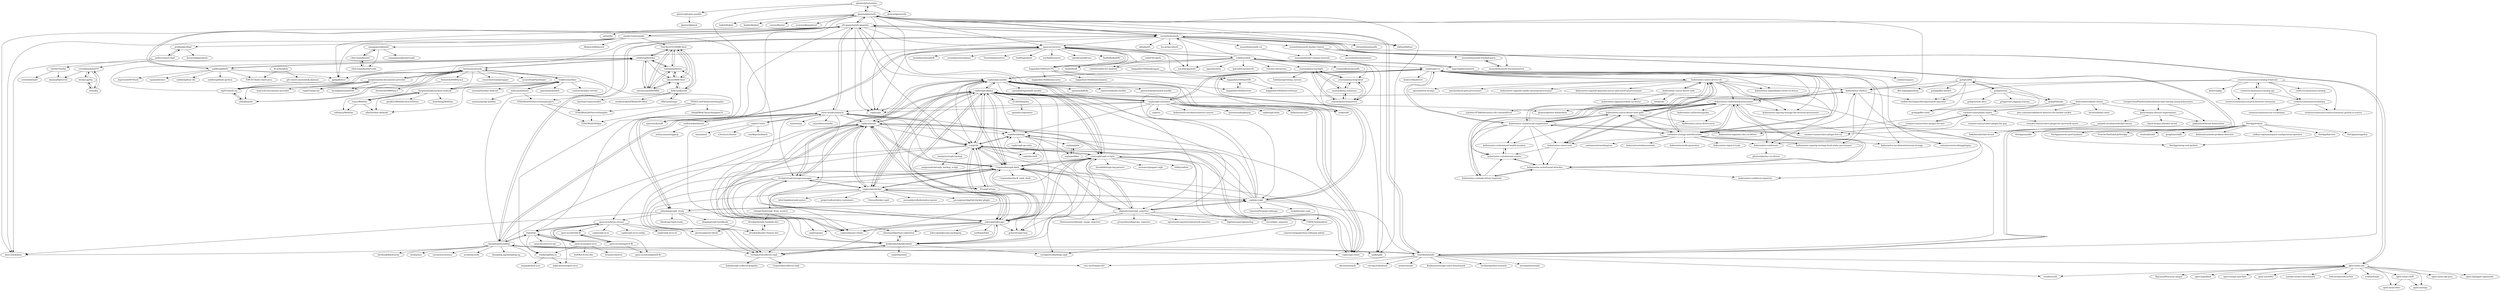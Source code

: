 digraph G {
"gluster/gluster-ansible" -> "gluster/gbench"
"gchq/Gaffer" -> "gchq/stroom"
"gchq/Gaffer" -> "gchq/gaffer-tools"
"gchq/Gaffer" -> "gchq/Palisade"
"gchq/Gaffer" -> "kubernetes-csi/docs"
"gchq/Gaffer" -> "redhat-developer/devopsconsole-operator" ["e"=1]
"gchq/Gaffer" -> "gchq/gaffer-docker"
"gchq/Gaffer" -> "dbs-leipzig/gradoop" ["e"=1]
"gluster/glusterfs" -> "ceph/ceph" ["e"=1]
"gluster/glusterfs" -> "gluster/glusterdocs"
"gluster/glusterfs" -> "heketi/heketi" ["e"=1]
"gluster/glusterfs" -> "nfs-ganesha/nfs-ganesha"
"gluster/glusterfs" -> "moosefs/moosefs"
"gluster/glusterfs" -> "rook/rook" ["e"=1]
"gluster/glusterfs" -> "gluster/gluster-kubernetes" ["e"=1]
"gluster/glusterfs" -> "kadalu/kadalu" ["e"=1]
"gluster/glusterfs" -> "chrislusf/seaweedfs" ["e"=1]
"gluster/glusterfs" -> "libfuse/libfuse" ["e"=1]
"gluster/glusterfs" -> "spdk/spdk" ["e"=1]
"gluster/glusterfs" -> "opencurve/curve"
"gluster/glusterfs" -> "coreos/flannel" ["e"=1]
"gluster/glusterfs" -> "openstack/swift" ["e"=1]
"gluster/glusterfs" -> "acassen/keepalived" ["e"=1]
"gchq/stroom" -> "gchq/Gaffer"
"gchq/stroom" -> "gchq/Palisade"
"gchq/stroom" -> "gchq/gaffer-tools"
"gchq/stroom" -> "gchq/stroom-docs"
"gchq/stroom" -> "gchq/event-logging-schema"
"beckysag/ftp" -> "Siim/ftp"
"beckysag/ftp" -> "rovinbhandari/FTP"
"ceph/ceph-ansible" -> "ceph/ceph-deploy"
"ceph/ceph-ansible" -> "openstack/openstack-ansible" ["e"=1]
"ceph/ceph-ansible" -> "ceph/ceph-container"
"ceph/ceph-ansible" -> "ceph/ceph-docker"
"ceph/ceph-ansible" -> "cernceph/ceph-scripts"
"ceph/ceph-ansible" -> "ceph/calamari"
"ceph/ceph-ansible" -> "ceph/ceph" ["e"=1]
"ceph/ceph-ansible" -> "Crapworks/ceph-dash"
"ceph/ceph-ansible" -> "openshift/openshift-ansible" ["e"=1]
"ceph/ceph-ansible" -> "ceph/cbt"
"ceph/ceph-ansible" -> "ceph/ceph-csi"
"ceph/ceph-ansible" -> "openstack/kolla" ["e"=1]
"ceph/ceph-ansible" -> "openstack/kolla-ansible" ["e"=1]
"ceph/ceph-ansible" -> "rook/rook" ["e"=1]
"ceph/ceph-ansible" -> "digitalocean/ceph_exporter"
"cubefs/cubefs" -> "oppo-bigdata/shuttle"
"cubefs/cubefs" -> "opencurve/curve"
"cubefs/cubefs" -> "juicedata/juicefs" ["e"=1]
"cubefs/cubefs" -> "cubefs/cubefs-for-android"
"cubefs/cubefs" -> "seaweedfs/seaweedfs" ["e"=1]
"cubefs/cubefs" -> "esastack/esa-restlight"
"cubefs/cubefs" -> "apache/ozone" ["e"=1]
"cubefs/cubefs" -> "esastack/esa-httpclient"
"cubefs/cubefs" -> "esastack/esa-httpserver"
"cubefs/cubefs" -> "ipdcode/containerfs" ["e"=1]
"cubefs/cubefs" -> "happyfish100/FastCFS"
"cubefs/cubefs" -> "baidu/braft" ["e"=1]
"cubefs/cubefs" -> "volcano-sh/volcano" ["e"=1]
"cubefs/cubefs" -> "ceph/ceph-csi"
"cubefs/cubefs" -> "moosefs/moosefs"
"nfs-ganesha/nfs-ganesha" -> "samba-team/samba"
"nfs-ganesha/nfs-ganesha" -> "gluster/glusterfs"
"nfs-ganesha/nfs-ganesha" -> "sahlberg/libnfs"
"nfs-ganesha/nfs-ganesha" -> "pjd/pjdfstest" ["e"=1]
"nfs-ganesha/nfs-ganesha" -> "daos-stack/daos" ["e"=1]
"nfs-ganesha/nfs-ganesha" -> "spdk/spdk" ["e"=1]
"nfs-ganesha/nfs-ganesha" -> "intel-cloud/cosbench"
"nfs-ganesha/nfs-ganesha" -> "ceph/cbt"
"nfs-ganesha/nfs-ganesha" -> "moosefs/moosefs"
"nfs-ganesha/nfs-ganesha" -> "ceph/ceph" ["e"=1]
"nfs-ganesha/nfs-ganesha" -> "lidaohang/ceph_study"
"nfs-ganesha/nfs-ganesha" -> "ceph/ceph-ansible"
"nfs-ganesha/nfs-ganesha" -> "opencurve/curve"
"nfs-ganesha/nfs-ganesha" -> "lizardfs/lizardfs"
"nfs-ganesha/nfs-ganesha" -> "axboe/fio" ["e"=1]
"samba-team/samba" -> "nfs-ganesha/nfs-ganesha"
"samba-team/samba" -> "pjd/pjdfstest" ["e"=1]
"samba-team/samba" -> "namjaejeon/ksmbd"
"samba-team/samba" -> "daos-stack/daos" ["e"=1]
"samba-team/samba" -> "filebench/filebench" ["e"=1]
"samba-team/samba" -> "proftpd/proftpd"
"samba-team/samba" -> "fujita/tgt"
"samba-team/samba" -> "TimOliver/TOSMBClient"
"google/samba-documents-provider" -> "hierynomus/smbj"
"google/samba-documents-provider" -> "hyongbai/sambaNAS"
"google/samba-documents-provider" -> "AgNO3/jcifs-ng"
"google/samba-documents-provider" -> "codelibs/jcifs"
"google/samba-documents-provider" -> "sahlberg/libsmb2"
"google/samba-documents-provider" -> "rapid7/smbj-rpc"
"google/samba-documents-provider" -> "wa2c/cifs-documents-provider"
"sheepdog/sheepdog" -> "fujita/tgt"
"sheepdog/sheepdog" -> "corosync/corosync" ["e"=1]
"sheepdog/sheepdog" -> "accelio/accelio" ["e"=1]
"sheepdog/sheepdog" -> "sheepdog-ng/sheepdog-ng"
"sheepdog/sheepdog" -> "daos-stack/daos" ["e"=1]
"sheepdog/sheepdog" -> "spdk/spdk" ["e"=1]
"sheepdog/sheepdog" -> "lizardfs/lizardfs"
"sheepdog/sheepdog" -> "facebook/flashcache" ["e"=1]
"sheepdog/sheepdog" -> "stec-inc/EnhanceIO" ["e"=1]
"sheepdog/sheepdog" -> "moosefs/moosefs"
"sheepdog/sheepdog" -> "intel/nemu" ["e"=1]
"sheepdog/sheepdog" -> "intel-cloud/cosbench"
"sheepdog/sheepdog" -> "ceph/ceph-client"
"sheepdog/sheepdog" -> "ceph/calamari"
"sheepdog/sheepdog" -> "gluster/glusterfs"
"lookfirst/sardine" -> "thegrizzlylabs/sardine-android"
"lookfirst/sardine" -> "miltonio/milton2"
"lookfirst/sardine" -> "aflx/Sardine-Android"
"lookfirst/sardine" -> "tuacy/WebDav"
"lookfirst/sardine" -> "apache/jackrabbit" ["e"=1]
"lookfirst/sardine" -> "ceefour/webdav-servlet"
"lookfirst/sardine" -> "ITHit/WebDAVServerSamplesJava"
"lookfirst/sardine" -> "hierynomus/smbj"
"lookfirst/sardine" -> "yeonsh/Sardine-Android"
"thegrizzlylabs/sardine-android" -> "tuacy/WebDav"
"thegrizzlylabs/sardine-android" -> "lookfirst/sardine"
"thegrizzlylabs/sardine-android" -> "paul623/WebDavSyncerDemo"
"thegrizzlylabs/sardine-android" -> "aflx/Sardine-Android"
"thegrizzlylabs/sardine-android" -> "donething/WebDav"
"thegrizzlylabs/sardine-android" -> "xdtianyu/WebDav"
"tuacy/WebDav" -> "thegrizzlylabs/sardine-android"
"tuacy/WebDav" -> "aflx/Sardine-Android"
"tuacy/WebDav" -> "xdtianyu/WebDav"
"open-iscsi/open-iscsi" -> "open-iscsi/tcmu-runner"
"open-iscsi/open-iscsi" -> "fujita/tgt"
"open-iscsi/open-iscsi" -> "sahlberg/libiscsi"
"open-iscsi/open-iscsi" -> "bvanassche/scst"
"open-iscsi/open-iscsi" -> "SoftRoCE/rxe-dev" ["e"=1]
"amosavian/AMSMB2" -> "naxos/SMBClient"
"amosavian/AMSMB2" -> "sahlberg/libsmb2"
"amosavian/AMSMB2" -> "TimOliver/TOSMBClient"
"amosavian/AMSMB2" -> "videolabs/libdsm"
"lizardfs/lizardfs" -> "moosefs/moosefs"
"lizardfs/lizardfs" -> "sheepdog/sheepdog"
"lizardfs/lizardfs" -> "xtreemfs/xtreemfs"
"lizardfs/lizardfs" -> "nfs-ganesha/nfs-ganesha"
"lizardfs/lizardfs" -> "rozofs/rozofs"
"lizardfs/lizardfs" -> "stec-inc/EnhanceIO" ["e"=1]
"lizardfs/lizardfs" -> "gluster/glusterfs"
"lizardfs/lizardfs" -> "davies/moosefs"
"lizardfs/lizardfs" -> "open-io/oio-sds"
"lizardfs/lizardfs" -> "cea-hpc/robinhood" ["e"=1]
"lizardfs/lizardfs" -> "quantcast/qfs" ["e"=1]
"lizardfs/lizardfs" -> "Crapworks/ceph-dash"
"lizardfs/lizardfs" -> "Korkman/storage-tuner-benchmark"
"lizardfs/lizardfs" -> "ceph/ceph-deploy"
"lizardfs/lizardfs" -> "techhat/python-moosefs"
"sahlberg/libnfs" -> "sahlberg/libsmb2"
"sahlberg/libnfs" -> "sahlberg/fuse-nfs"
"sahlberg/libnfs" -> "sahlberg/libnfs-python"
"sahlberg/libnfs" -> "nfs-ganesha/nfs-ganesha"
"sahlberg/libnfs" -> "sahlberg/libiscsi"
"sahlberg/libnfs" -> "pjd/pjdfstest" ["e"=1]
"sahlberg/libnfs" -> "EMCECS/nfs-client-java"
"sahlberg/libnfs" -> "mprovost/NFStash"
"sahlberg/libnfs" -> "epam/nfstrace"
"jedisct1/pure-ftpd" -> "proftpd/proftpd"
"jedisct1/pure-ftpd" -> "rovinbhandari/FTP"
"jedisct1/pure-ftpd" -> "vbirds/Tinyftp"
"moosefs/moosefs" -> "lizardfs/lizardfs"
"moosefs/moosefs" -> "moosefs/moosefs-docker-cluster"
"moosefs/moosefs" -> "gluster/glusterfs"
"moosefs/moosefs" -> "libfuse/libfuse" ["e"=1]
"moosefs/moosefs" -> "open-io/oio-sds"
"moosefs/moosefs" -> "alibaba/tfs" ["e"=1]
"moosefs/moosefs" -> "nfs-ganesha/nfs-ganesha"
"moosefs/moosefs" -> "opencurve/curve"
"moosefs/moosefs" -> "sheepdog/sheepdog"
"moosefs/moosefs" -> "moosefs/moosefs-csi"
"moosefs/moosefs" -> "ceph/ceph" ["e"=1]
"moosefs/moosefs" -> "leo-project/leofs" ["e"=1]
"moosefs/moosefs" -> "chrislusf/seaweedfs" ["e"=1]
"moosefs/moosefs" -> "juicedata/juicefs" ["e"=1]
"moosefs/moosefs" -> "pjd/pjdfstest" ["e"=1]
"kubernetes-csi/csi-driver-nfs" -> "kubernetes-csi/csi-driver-host-path"
"kubernetes-csi/csi-driver-nfs" -> "kubernetes-csi/csi-driver-smb"
"kubernetes-csi/csi-driver-nfs" -> "kubernetes-sigs/nfs-subdir-external-provisioner" ["e"=1]
"kubernetes-csi/csi-driver-nfs" -> "kubernetes-csi/external-provisioner"
"kubernetes-csi/csi-driver-nfs" -> "kubernetes-csi/external-snapshotter"
"kubernetes-csi/csi-driver-nfs" -> "container-storage-interface/spec"
"kubernetes-csi/csi-driver-nfs" -> "ceph/ceph-csi"
"kubernetes-csi/csi-driver-nfs" -> "kubernetes-sigs/sig-storage-lib-external-provisioner" ["e"=1]
"kubernetes-csi/csi-driver-nfs" -> "kubernetes-sigs/nfs-ganesha-server-and-external-provisioner" ["e"=1]
"kubernetes-csi/csi-driver-nfs" -> "kubernetes-sigs/alibaba-cloud-csi-driver" ["e"=1]
"kubernetes-csi/csi-driver-nfs" -> "kubernetes-csi/docs"
"kubernetes-csi/csi-driver-nfs" -> "openebs/lvm-localpv" ["e"=1]
"kubernetes-csi/csi-driver-nfs" -> "rancher/local-path-provisioner" ["e"=1]
"kubernetes-csi/csi-driver-nfs" -> "kubernetes-csi/drivers"
"proftpd/proftpd" -> "jedisct1/pure-ftpd"
"proftpd/proftpd" -> "dovecot/pigeonhole" ["e"=1]
"rovinbhandari/FTP" -> "beckysag/ftp"
"rovinbhandari/FTP" -> "Siim/ftp"
"rovinbhandari/FTP" -> "dasima/ftpServer"
"GoogleCloudPlatform/distributed-load-testing-using-kubernetes" -> "karol-brejna-i/locust-experiments"
"GoogleCloudPlatform/distributed-load-testing-using-kubernetes" -> "joakimhew/locust-kubernetes"
"kubernetes-csi/csi-driver-host-path" -> "kubernetes-csi/external-snapshotter"
"kubernetes-csi/csi-driver-host-path" -> "kubernetes-csi/csi-test"
"kubernetes-csi/csi-driver-host-path" -> "kubernetes-csi/external-provisioner"
"kubernetes-csi/csi-driver-host-path" -> "vmware-tanzu/velero-plugin-for-csi"
"kubernetes-csi/csi-driver-host-path" -> "kubernetes-csi/csi-driver-nfs"
"kubernetes-csi/csi-driver-host-path" -> "container-storage-interface/spec"
"kubernetes-csi/csi-driver-host-path" -> "kubernetes-csi/external-health-monitor"
"kubernetes-csi/csi-driver-host-path" -> "kubernetes-csi/csi-driver-iscsi"
"deliveryhero/helm-charts" -> "karol-brejna-i/locust-experiments"
"deliveryhero/helm-charts" -> "aws-containers/kubectl-detector-for-docker-socket"
"deliveryhero/helm-charts" -> "vmware-tanzu/helm-charts"
"deliveryhero/helm-charts" -> "locustio/helm-chart"
"deliveryhero/helm-charts" -> "kubernetes-sigs/aws-ebs-csi-driver" ["e"=1]
"kubernetes-csi/csi-driver-smb" -> "kubernetes-csi/csi-driver-nfs"
"kubernetes-csi/csi-driver-smb" -> "fstab/cifs"
"kubernetes-csi/csi-driver-smb" -> "kubernetes-sigs/azuredisk-csi-driver" ["e"=1]
"Crapworks/ceph-dash" -> "inkscope/inkscope"
"Crapworks/ceph-dash" -> "ceph/calamari"
"Crapworks/ceph-dash" -> "krakendash/krakendash"
"Crapworks/ceph-dash" -> "Crapworks/check_ceph_dash"
"Crapworks/ceph-dash" -> "cernceph/ceph-scripts"
"Crapworks/ceph-dash" -> "ceph/ceph-deploy"
"Crapworks/ceph-dash" -> "ceph/ceph-docker"
"Crapworks/ceph-dash" -> "rochaporto/collectd-ceph"
"Crapworks/ceph-dash" -> "digitalocean/ceph_exporter"
"Crapworks/ceph-dash" -> "rochaporto/dashing-ceph"
"Crapworks/ceph-dash" -> "01org/virtual-storage-manager"
"Crapworks/ceph-dash" -> "ceph/cbt"
"Crapworks/ceph-dash" -> "ceph/ceph-ansible"
"Crapworks/ceph-dash" -> "ceph/calamari-clients"
"Crapworks/ceph-dash" -> "ceph/teuthology"
"ceph/go-ceph" -> "QuentinPerez/go-radosgw"
"ceph/go-ceph" -> "noahdesu/go-ceph"
"ceph/go-ceph" -> "ceph/ceph-csi"
"ceph/go-ceph" -> "digitalocean/ceph_exporter"
"ceph/go-ceph" -> "ceph/ceph-client"
"ceph/go-ceph" -> "ceph/cbt"
"ceph/go-ceph" -> "ceph/ceph-docker"
"ceph/go-ceph" -> "ceph/ceph-deploy"
"ceph/go-ceph" -> "lidaohang/ceph_study"
"ceph/go-ceph" -> "cernceph/ceph-scripts"
"ceph/go-ceph" -> "ceph/teuthology"
"ceph/go-ceph" -> "Crapworks/ceph-dash"
"ceph/go-ceph" -> "ceph/ceph-ansible"
"ceph/go-ceph" -> "UMIACS/rgwadmin"
"ceph/go-ceph" -> "nfs-ganesha/nfs-ganesha"
"dmsimard/python-cephclient" -> "krakendash/krakendash"
"teralytics/ceph-backup" -> "magusnebula/ceph_backup_script"
"cubeFS/cubefs" -> "cubefs/cubefs-for-android"
"cifsd-team/ksmbd" -> "cifsd-team/ksmbd-tools"
"cifsd-team/ksmbd" -> "namjaejeon/ksmbd"
"hierynomus/smbj" -> "AgNO3/jcifs-ng"
"hierynomus/smbj" -> "codelibs/jcifs"
"hierynomus/smbj" -> "google/samba-documents-provider"
"hierynomus/smbj" -> "rapid7/smbj-rpc"
"hierynomus/smbj" -> "sahlberg/libsmb2"
"hierynomus/smbj" -> "swaechter/smbjwrapper"
"hierynomus/smbj" -> "xyoye/SmbPlayHelper"
"hierynomus/smbj" -> "thegrizzlylabs/sardine-android"
"hierynomus/smbj" -> "hyongbai/sambaNAS"
"hierynomus/smbj" -> "Sentaroh/SMBSync2"
"hierynomus/smbj" -> "lookfirst/sardine"
"01org/CeTune" -> "ceph/cbt"
"01org/CeTune" -> "gcharot/ceph-lazy"
"drunkard/ceph-Chinese-doc" -> "drunkard/ceph-readable-doc"
"vmware-tanzu/velero-plugin-for-aws" -> "vmware-tanzu/helm-charts"
"vmware-tanzu/velero-plugin-for-aws" -> "vmware-tanzu/velero-plugin-for-csi"
"Siim/ftp" -> "beckysag/ftp"
"Siim/ftp" -> "rovinbhandari/FTP"
"ceph/ceph-deploy" -> "ceph/calamari"
"ceph/ceph-deploy" -> "ceph/ceph-client"
"ceph/ceph-deploy" -> "ceph/ceph-ansible"
"ceph/ceph-deploy" -> "ceph/calamari-clients"
"ceph/ceph-deploy" -> "Crapworks/ceph-dash"
"ceph/ceph-deploy" -> "ceph/teuthology"
"ceph/ceph-deploy" -> "ceph/cbt"
"ceph/ceph-deploy" -> "ceph/ceph-docker"
"ceph/ceph-deploy" -> "inkscope/inkscope"
"ceph/ceph-deploy" -> "ceph/ceph-container"
"ceph/ceph-deploy" -> "krakendash/krakendash"
"ceph/ceph-deploy" -> "cernceph/ceph-scripts"
"ceph/ceph-deploy" -> "01org/virtual-storage-manager"
"ceph/ceph-deploy" -> "ceph/dmclock"
"ceph/ceph-deploy" -> "SUSE/DeepSea"
"vbirds/Tinyftp" -> "dasima/ftpServer"
"vbirds/Tinyftp" -> "wrestle/httpd3"
"opencurve/curve" -> "baidu/braft" ["e"=1]
"opencurve/curve" -> "juicedata/juicefs" ["e"=1]
"opencurve/curve" -> "cubefs/cubefs"
"opencurve/curve" -> "baidu/BaikalDB" ["e"=1]
"opencurve/curve" -> "bytedance/terarkdb" ["e"=1]
"opencurve/curve" -> "oceanbase/oceanbase" ["e"=1]
"opencurve/curve" -> "spdk/spdk" ["e"=1]
"opencurve/curve" -> "daos-stack/daos" ["e"=1]
"opencurve/curve" -> "happyfish100/FastCFS"
"opencurve/curve" -> "ceph/ceph" ["e"=1]
"opencurve/curve" -> "Tencent/paxosstore" ["e"=1]
"opencurve/curve" -> "lni/dragonboat" ["e"=1]
"opencurve/curve" -> "lidaohang/ceph_study"
"opencurve/curve" -> "scylladb/seastar" ["e"=1]
"opencurve/curve" -> "openkruise/kruise" ["e"=1]
"open-io/oio-sds" -> "open-io/oio-swift"
"open-io/oio-sds" -> "open-io/oiopy"
"open-io/oio-sds" -> "open-io/oio-docs"
"open-io/oio-sds" -> "moosefs/moosefs"
"open-io/oio-sds" -> "open-io/oio-api-java"
"open-io/oio-sds" -> "open-io/puppet-openiosds"
"open-io/oio-sds" -> "rozofs/rozofs"
"open-io/oio-sds" -> "RaymondPo/cyrus-imapd"
"open-io/oio-sds" -> "open-io/gridinit"
"open-io/oio-sds" -> "open-io/rpm-specfiles"
"open-io/oio-sds" -> "open-io/swift3"
"open-io/oio-sds" -> "wasabi-tech/s3-benchmark" ["e"=1]
"open-io/oio-sds" -> "redcurrant/redcurrant"
"open-io/oio-sds" -> "scality/Zenko" ["e"=1]
"esastack/esa-restlight" -> "esastack/esa-httpserver"
"esastack/esa-restlight" -> "esastack/esa-httpclient"
"esastack/esa-restlight" -> "esastack/esa-commons"
"esastack/esa-restlight" -> "lcdzhao/operating_system"
"happyfish100/FastCFS" -> "happyfish100/fastDIR"
"happyfish100/FastCFS" -> "happyfish100/faststore"
"happyfish100/FastCFS" -> "opencurve/curve"
"happyfish100/FastCFS" -> "happyfish100/libfastcommon" ["e"=1]
"happyfish100/FastCFS" -> "happyfish100/libshmcache" ["e"=1]
"lidaohang/ceph_study" -> "lihaijing/ceph-handbook"
"lidaohang/ceph_study" -> "blueboay/ceph-study"
"lidaohang/ceph_study" -> "drunkard/ceph-Chinese-doc"
"lidaohang/ceph_study" -> "ceph/go-ceph"
"lidaohang/ceph_study" -> "opencurve/curve"
"lidaohang/ceph_study" -> "daos-stack/daos" ["e"=1]
"lidaohang/ceph_study" -> "UMIACS/rgwadmin"
"lidaohang/ceph_study" -> "open-iscsi/tcmu-runner"
"ceph/ceph-csi" -> "container-storage-interface/spec"
"ceph/ceph-csi" -> "kubernetes-csi/external-snapshotter"
"ceph/ceph-csi" -> "ceph/go-ceph"
"ceph/ceph-csi" -> "kubernetes-csi/csi-driver-nfs"
"ceph/ceph-csi" -> "kubernetes-csi/external-provisioner"
"ceph/ceph-csi" -> "ceph/ceph-container"
"ceph/ceph-csi" -> "rook/rook" ["e"=1]
"ceph/ceph-csi" -> "kubernetes-csi/csi-driver-host-path"
"ceph/ceph-csi" -> "kubernetes-incubator/external-storage" ["e"=1]
"ceph/ceph-csi" -> "ceph/ceph-ansible"
"ceph/ceph-csi" -> "kubernetes-sigs/alibaba-cloud-csi-driver" ["e"=1]
"ceph/ceph-csi" -> "kubernetes-sigs/sig-storage-lib-external-provisioner" ["e"=1]
"ceph/ceph-csi" -> "containernetworking/plugins" ["e"=1]
"ceph/ceph-csi" -> "kubevirt/kubevirt" ["e"=1]
"ceph/ceph-csi" -> "kubernetes-sigs/sig-storage-local-static-provisioner" ["e"=1]
"SUSE/DeepSea" -> "openattic/openattic"
"codelibs/jcifs" -> "AgNO3/jcifs-ng"
"codelibs/jcifs" -> "hierynomus/smbj"
"lihaijing/ceph-handbook" -> "drunkard/ceph-Chinese-doc"
"ceph/ceph-docker" -> "Crapworks/ceph-dash"
"ceph/ceph-docker" -> "ceph/calamari"
"ceph/ceph-docker" -> "ceph/ceph-deploy"
"ceph/ceph-docker" -> "ceph/ceph-ansible"
"ceph/ceph-docker" -> "Ulexus/docker-ceph"
"ceph/ceph-docker" -> "tobegit3hub/ceph_from_scratch"
"ceph/ceph-docker" -> "inkscope/inkscope"
"ceph/ceph-docker" -> "mesosphere/kubernetes-mesos" ["e"=1]
"ceph/ceph-docker" -> "yp-engineering/rbd-docker-plugin" ["e"=1]
"ceph/ceph-docker" -> "Intel-bigdata/ceph-mesos" ["e"=1]
"ceph/ceph-docker" -> "cernceph/ceph-scripts"
"ceph/ceph-docker" -> "rochaporto/collectd-ceph"
"ceph/ceph-docker" -> "01org/virtual-storage-manager"
"ceph/ceph-docker" -> "projectcalico/calico-containers" ["e"=1]
"ceph/ceph-docker" -> "ceph/go-ceph"
"ceph/ceph-container" -> "ceph/ceph-ansible"
"ceph/ceph-container" -> "ceph/ceph-deploy"
"ceph/ceph-container" -> "ceph/ceph-csi"
"ceph/ceph-container" -> "ceph/ceph-client"
"ceph/ceph-container" -> "kubernetes-incubator/metrics-server" ["e"=1]
"ceph/ceph-container" -> "journeymidnight/yig" ["e"=1]
"ceph/ceph-container" -> "ceph/ceph-helm"
"ceph/ceph-container" -> "ceph/teuthology"
"ceph/ceph-container" -> "ceph/go-ceph"
"ceph/ceph-container" -> "ceph/ceph" ["e"=1]
"ceph/ceph-container" -> "helm/monocular" ["e"=1]
"ceph/ceph-container" -> "gluster/gluster-kubernetes" ["e"=1]
"ceph/ceph-container" -> "ceph/cn"
"ceph/ceph-container" -> "rook/rook" ["e"=1]
"ceph/ceph-container" -> "intel-cloud/cosbench"
"NetApp/trident" -> "NetApp/netappdvp"
"NetApp/trident" -> "NetApp/ansible"
"NetApp/trident" -> "NetApp/harvest"
"NetApp/trident" -> "NetApp/ontap-rest-python"
"NetApp/trident" -> "NetApp/eseries-perf-analyzer"
"NetApp/trident" -> "YvosOnTheHub/LabNetApp"
"NetApp/trident" -> "container-storage-interface/spec"
"NetApp/trident" -> "stashed/stash" ["e"=1]
"NetApp/trident" -> "google/metallb" ["e"=1]
"NetApp/trident" -> "kubernetes/node-problem-detector" ["e"=1]
"NetApp/trident" -> "redhat-cop/namespace-configuration-operator" ["e"=1]
"fstab/cifs" -> "juliohm1978/kubernetes-cifs-volumedriver"
"ceph/s3-tests" -> "minio/mint"
"ceph/s3-tests" -> "s3tester/s3tester"
"ceph/s3-tests" -> "intel-cloud/cosbench"
"ceph/s3-tests" -> "markhpc/hsbench"
"38leinaD/tango" -> "kolyvan/kxsmb"
"AgNO3/jcifs-ng" -> "hierynomus/smbj"
"AgNO3/jcifs-ng" -> "codelibs/jcifs"
"AgNO3/jcifs-ng" -> "sahlberg/libsmb2"
"AgNO3/jcifs-ng" -> "google/samba-documents-provider"
"container-storage-interface/spec" -> "kubernetes-csi/external-provisioner"
"container-storage-interface/spec" -> "containernetworking/cni" ["e"=1]
"container-storage-interface/spec" -> "ceph/ceph-csi"
"container-storage-interface/spec" -> "kubernetes/enhancements" ["e"=1]
"container-storage-interface/spec" -> "kubernetes-csi/csi-driver-host-path"
"container-storage-interface/spec" -> "containernetworking/plugins" ["e"=1]
"container-storage-interface/spec" -> "kubernetes-csi/csi-driver-nfs"
"container-storage-interface/spec" -> "kubernetes-csi/csi-test"
"container-storage-interface/spec" -> "kubernetes-sigs/sig-storage-local-static-provisioner" ["e"=1]
"container-storage-interface/spec" -> "kubernetes-csi/drivers"
"container-storage-interface/spec" -> "kubernetes-csi/docs"
"container-storage-interface/spec" -> "kubernetes/code-generator" ["e"=1]
"container-storage-interface/spec" -> "kubernetes-incubator/external-storage" ["e"=1]
"container-storage-interface/spec" -> "kubernetes-csi/external-snapshotter"
"container-storage-interface/spec" -> "kubernetes-sigs/cri-tools" ["e"=1]
"kubernetes-csi/external-provisioner" -> "kubernetes-csi/external-attacher"
"kubernetes-csi/external-provisioner" -> "kubernetes-csi/node-driver-registrar"
"kubernetes-csi/external-provisioner" -> "kubernetes-csi/external-snapshotter"
"kubernetes-csi/external-provisioner" -> "kubernetes-csi/csi-test"
"kubernetes-csi/external-provisioner" -> "kubernetes-csi/external-resizer"
"kubernetes-csi/external-provisioner" -> "container-storage-interface/spec"
"kubernetes-csi/external-provisioner" -> "kubernetes-csi/docs"
"kubernetes-csi/external-provisioner" -> "kubernetes-csi/csi-driver-host-path"
"kubernetes-csi/external-provisioner" -> "kubernetes-csi/driver-registrar"
"kubernetes-csi/external-provisioner" -> "kubernetes-csi/drivers"
"kubernetes-csi/external-provisioner" -> "kubernetes-sigs/sig-storage-lib-external-provisioner" ["e"=1]
"kubernetes-csi/external-provisioner" -> "kubernetes-csi/livenessprobe"
"kubernetes-csi/external-provisioner" -> "kubernetes-csi/csi-driver-iscsi"
"intel-cloud/cosbench" -> "ceph/cbt"
"intel-cloud/cosbench" -> "minio/warp" ["e"=1]
"intel-cloud/cosbench" -> "ceph/s3-tests"
"intel-cloud/cosbench" -> "01org/CeTune"
"intel-cloud/cosbench" -> "swiftstack/ssbench"
"intel-cloud/cosbench" -> "Crapworks/ceph-dash"
"intel-cloud/cosbench" -> "inkscope/inkscope"
"intel-cloud/cosbench" -> "ceph/calamari"
"intel-cloud/cosbench" -> "nfs-ganesha/nfs-ganesha"
"intel-cloud/cosbench" -> "ceph/teuthology"
"intel-cloud/cosbench" -> "krakendash/krakendash"
"intel-cloud/cosbench" -> "minio/benchmarks"
"intel-cloud/cosbench" -> "openstack/swift" ["e"=1]
"intel-cloud/cosbench" -> "01org/virtual-storage-manager"
"intel-cloud/cosbench" -> "sheepdog/sheepdog"
"Sentaroh/SMBSync2" -> "Sentaroh/SMBSync3"
"digitalocean/ceph_exporter" -> "Crapworks/ceph-dash"
"digitalocean/ceph_exporter" -> "cernceph/ceph-scripts"
"digitalocean/ceph_exporter" -> "ceph/go-ceph"
"digitalocean/ceph_exporter" -> "ceph/cbt"
"digitalocean/ceph_exporter" -> "blemmenes/radosgw_usage_exporter"
"digitalocean/ceph_exporter" -> "prometheus/haproxy_exporter" ["e"=1]
"digitalocean/ceph_exporter" -> "ceph/ceph-deploy"
"digitalocean/ceph_exporter" -> "inkscope/inkscope"
"digitalocean/ceph_exporter" -> "openstack-exporter/openstack-exporter" ["e"=1]
"digitalocean/ceph_exporter" -> "digitalocean/captainslog" ["e"=1]
"digitalocean/ceph_exporter" -> "lovoo/ipmi_exporter"
"inkscope/inkscope" -> "krakendash/krakendash"
"inkscope/inkscope" -> "ceph/calamari"
"inkscope/inkscope" -> "Crapworks/ceph-dash"
"inkscope/inkscope" -> "rochaporto/collectd-ceph"
"inkscope/inkscope" -> "dmsimard/python-cephclient"
"inkscope/inkscope" -> "01org/virtual-storage-manager"
"inkscope/inkscope" -> "ceph/romana"
"inkscope/inkscope" -> "inkscope/inkscope-packaging"
"inkscope/inkscope" -> "cernceph/ceph-scripts"
"inkscope/inkscope" -> "ceph/calamari-clients"
"inkscope/inkscope" -> "ceph/cbt"
"inkscope/inkscope" -> "gcharot/ceph-lazy"
"inkscope/inkscope" -> "ceph/ceph-deploy"
"inkscope/inkscope" -> "swiftgist/lrbd"
"open-iscsi/rtslib-fb" -> "open-iscsi/targetcli-fb"
"open-iscsi/rtslib-fb" -> "open-iscsi/configshell-fb"
"open-iscsi/targetcli-fb" -> "open-iscsi/rtslib-fb"
"open-iscsi/targetcli-fb" -> "open-iscsi/configshell-fb"
"moosefs/moosefs-docker-cluster" -> "moosefs/moosefs-freebsd-ports"
"moosefs/moosefs-docker-cluster" -> "moosefs/moosefs-documentation"
"moosefs/moosefs-docker-cluster" -> "moosefs/docker-volume-moosefs"
"moosefs/moosefs-docker-cluster" -> "moosefs/Documentation"
"videolabs/libdsm" -> "TimOliver/TOSMBClient"
"videolabs/libdsm" -> "sahlberg/libsmb2"
"videolabs/libdsm" -> "naxos/SMBClient"
"videolabs/libdsm" -> "amosavian/AMSMB2"
"ceph/calamari" -> "ceph/calamari-clients"
"ceph/calamari" -> "inkscope/inkscope"
"ceph/calamari" -> "ceph/ceph-deploy"
"ceph/calamari" -> "Crapworks/ceph-dash"
"ceph/calamari" -> "ceph/romana"
"ceph/calamari" -> "krakendash/krakendash"
"ceph/calamari" -> "rochaporto/collectd-ceph"
"ceph/calamari" -> "ceph/ceph-docker"
"ceph/calamari" -> "cernceph/ceph-scripts"
"ceph/calamari" -> "01org/virtual-storage-manager"
"ceph/calamari" -> "ceph/ceph-ansible"
"ceph/calamari" -> "ceph/cbt"
"ceph/calamari" -> "ceph/teuthology"
"ceph/calamari" -> "ceph/ceph-client"
"gluster/glusterdocs" -> "gluster/glusterfs"
"gluster/glusterdocs" -> "gluster/gluster-ansible"
"gluster/glusterdocs" -> "gluster/glusterd2" ["e"=1]
"gluster/glusterdocs" -> "gluster/gluster-block"
"miltonio/milton2" -> "seanox/spring-webdav"
"miltonio/milton2" -> "ITHit/WebDAVServerSamplesJava"
"miltonio/milton2" -> "lookfirst/sardine"
"kubernetes-csi/drivers" -> "gluster/gluster-csi-driver"
"kubernetes-csi/external-snapshotter" -> "kubernetes-csi/external-provisioner"
"kubernetes-csi/external-snapshotter" -> "kubernetes-csi/csi-driver-host-path"
"kubernetes-csi/external-snapshotter" -> "kubernetes-csi/external-attacher"
"kubernetes-csi/external-snapshotter" -> "kubernetes-csi/node-driver-registrar"
"kubernetes-csi/external-snapshotter" -> "kubernetes-csi/external-resizer"
"kubernetes-csi/external-snapshotter" -> "vmware-tanzu/velero-plugin-for-csi"
"kubernetes-csi/external-snapshotter" -> "kubernetes-sigs/aws-ebs-csi-driver" ["e"=1]
"kubernetes-csi/external-snapshotter" -> "kubernetes-csi/external-health-monitor"
"kubernetes-csi/external-snapshotter" -> "kubernetes-csi/csi-driver-nfs"
"kubernetes-csi/external-snapshotter" -> "ceph/ceph-csi"
"kubernetes-csi/external-snapshotter" -> "kubernetes-csi/csi-test"
"kubernetes-csi/external-snapshotter" -> "container-storage-interface/spec"
"kolyvan/kxsmb" -> "TimOliver/TOSMBClient"
"kolyvan/kxsmb" -> "naxos/SMBClient"
"kolyvan/kxsmb" -> "38leinaD/tango"
"kolyvan/kxsmb" -> "videolabs/libdsm"
"kolyvan/kxsmb" -> "karelia/ConnectionKit" ["e"=1]
"kolyvan/kxsmb" -> "zwaldowski/DZWebDAVClient" ["e"=1]
"sahlberg/libsmb2" -> "videolabs/libdsm"
"sahlberg/libsmb2" -> "amosavian/AMSMB2"
"sahlberg/libsmb2" -> "sahlberg/libnfs"
"sahlberg/libsmb2" -> "TimOliver/TOSMBClient"
"sahlberg/libsmb2" -> "naxos/SMBClient"
"sahlberg/libsmb2" -> "hierynomus/smbj"
"NetApp/harvest" -> "NetApp/ontap-rest-python"
"oppo-bigdata/shuttle" -> "cubefs/compass" ["e"=1]
"oppo-bigdata/shuttle" -> "cubefs/cubefs"
"namjaejeon/ksmbd" -> "cifsd-team/ksmbd"
"namjaejeon/ksmbd" -> "cifsd-team/ksmbd-tools"
"namjaejeon/ksmbd" -> "namjaejeon/ksmbd-tools"
"drunkard/ceph-readable-doc" -> "drunkard/ceph-Chinese-doc"
"gchq/Palisade" -> "gchq/gaffer-tools"
"kubernetes-csi/csi-test" -> "kubernetes-csi/external-provisioner"
"kubernetes-csi/csi-test" -> "kubernetes-csi/csi-driver-host-path"
"kubernetes-csi/csi-test" -> "kubernetes-csi/external-resizer"
"kubernetes-csi/csi-test" -> "kubernetes-csi/external-attacher"
"kubernetes-csi/external-health-monitor" -> "kubernetes-csi/external-resizer"
"ceph/ceph-client" -> "ceph/ceph-deploy"
"ceph/ceph-client" -> "ceph/cbt"
"ceph/ceph-client" -> "ceph/teuthology"
"dCache/nfs4j" -> "EMCECS/nfs-client-java"
"dCache/nfs4j" -> "gfi-centre-ouest/nfs4j-daemon"
"01org/virtual-storage-manager" -> "inkscope/inkscope"
"01org/virtual-storage-manager" -> "ceph/calamari"
"01org/virtual-storage-manager" -> "Crapworks/ceph-dash"
"01org/virtual-storage-manager" -> "krakendash/krakendash"
"01org/virtual-storage-manager" -> "ceph/ceph-deploy"
"01org/virtual-storage-manager" -> "ceph/ceph-docker"
"01org/virtual-storage-manager" -> "01org/CeTune"
"01org/virtual-storage-manager" -> "dmsimard/python-cephclient"
"01org/virtual-storage-manager" -> "ceph/calamari-clients"
"ITHit/WebDAVServerSamples" -> "ITHit/WebDAVAjax"
"ITHit/WebDAVServerSamplesJava" -> "ITHit/WebDAVAjax"
"ITHit/WebDAVServerSamplesJava" -> "ITHit/WebDAVServerSamples"
"esastack/esa-commons" -> "esastack/esa-httpclient"
"esastack/esa-commons" -> "esastack/esa-httpserver"
"esastack/esa-commons" -> "esastack/esa-restlight"
"sahlberg/libiscsi" -> "rosjat/python-scsi"
"sahlberg/libiscsi" -> "mikechristie/open-iscsi"
"kubernetes-csi/docs" -> "redhat-developer/devopsconsole-operator" ["e"=1]
"kubernetes-csi/docs" -> "kubernetes-csi/external-attacher"
"kubernetes-csi/docs" -> "kubernetes-csi/external-provisioner"
"kubernetes-csi/docs" -> "kubernetes-csi/drivers"
"tobegit3hub/ceph_from_scratch" -> "drunkard/ceph-readable-doc"
"kubernetes-csi/node-driver-registrar" -> "kubernetes-csi/external-attacher"
"kubernetes-csi/node-driver-registrar" -> "kubernetes-csi/external-provisioner"
"kubernetes-csi/node-driver-registrar" -> "kubernetes-csi/external-resizer"
"creativecommons/vocabulary" -> "creativecommons/creativecommons.github.io-source"
"creativecommons/vocabulary" -> "creativecommons/vue-vocabulary"
"ceph/teuthology" -> "ceph/ceph-qa-suite"
"ceph/teuthology" -> "ceph/pulpito"
"ceph/teuthology" -> "ceph/paddles"
"ceph/teuthology" -> "gcharot/ceph-lazy"
"ceph/teuthology" -> "ceph/cbt"
"vmware-tanzu/helm-charts" -> "vmware-tanzu/velero-plugin-for-aws"
"vmware-tanzu/helm-charts" -> "vmware-tanzu/velero-plugin-for-microsoft-azure"
"vmware-tanzu/helm-charts" -> "vmware-tanzu/velero-plugin-for-gcp"
"vmware-tanzu/helm-charts" -> "vmware-tanzu/velero-plugin-for-csi"
"creativecommons/cccatalog-api" -> "creativecommons/ccsearch-browser-extension"
"creativecommons/cccatalog-api" -> "creativecommons/cccatalog-frontend"
"creativecommons/cccatalog-api" -> "creativecommons/vocabulary"
"creativecommons/cccatalog-frontend" -> "redhat-developer/devopsconsole-operator" ["e"=1]
"creativecommons/cccatalog-frontend" -> "creativecommons/cccatalog-api"
"creativecommons/cccatalog-frontend" -> "creativecommons/vocabulary"
"creativecommons/cccatalog-frontend" -> "creativecommons/creativecommons.github.io-source"
"creativecommons/cccatalog-frontend" -> "kubernetes-csi/docs"
"creativecommons/cccatalog-frontend" -> "creativecommons/cccatalog"
"creativecommons/cccatalog-frontend" -> "knative/pkg" ["e"=1]
"creativecommons/cccatalog-frontend" -> "creativecommons/ccsearch-browser-extension"
"ceph/calamari-clients" -> "ceph/calamari"
"ceph/cbt" -> "cernceph/ceph-scripts"
"ceph/cbt" -> "ceph/teuthology"
"ceph/cbt" -> "rochaporto/collectd-ceph"
"ceph/cbt" -> "01org/CeTune"
"ceph/cbt" -> "ceph/ceph-client"
"ceph/cbt" -> "inkscope/inkscope"
"ceph/cbt" -> "ceph/dmclock"
"ceph/cbt" -> "ceph/ceph-deploy"
"ceph/cbt" -> "open-iscsi/tcmu-runner"
"ceph/cbt" -> "intel-cloud/cosbench"
"ceph/cbt" -> "Crapworks/ceph-dash"
"ceph/cbt" -> "teralytics/ceph-backup"
"UMIACS/rgwadmin" -> "valerytschopp/python-radosgw-admin"
"naxos/SMBClient" -> "TimOliver/TOSMBClient"
"naxos/SMBClient" -> "amosavian/AMSMB2"
"naxos/SMBClient" -> "videolabs/libdsm"
"naxos/SMBClient" -> "kolyvan/kxsmb"
"zalando-incubator/docker-locust" -> "hakobera/docker-locust"
"happyfish100/fastkengine" -> "happyfish100/fastDIR"
"TimOliver/TOSMBClient" -> "naxos/SMBClient"
"TimOliver/TOSMBClient" -> "videolabs/libdsm"
"TimOliver/TOSMBClient" -> "amosavian/AMSMB2"
"TimOliver/TOSMBClient" -> "kolyvan/kxsmb"
"TimOliver/TOSMBClient" -> "sahlberg/libsmb2"
"karol-brejna-i/locust-experiments" -> "joakimhew/locust-kubernetes"
"karol-brejna-i/locust-experiments" -> "karol-brejna-i/docker-locust"
"karol-brejna-i/locust-experiments" -> "zalando-incubator/docker-locust"
"krakendash/krakendash" -> "dmsimard/python-cephclient"
"krakendash/krakendash" -> "inkscope/inkscope"
"krakendash/krakendash" -> "rochaporto/collectd-ceph"
"krakendash/krakendash" -> "rochaporto/dashing-ceph"
"krakendash/krakendash" -> "ceph/Diamond"
"open-iscsi/tcmu-runner" -> "open-iscsi/rtslib-fb"
"open-iscsi/tcmu-runner" -> "ceph/ceph-iscsi-cli"
"open-iscsi/tcmu-runner" -> "ceph/ceph-iscsi"
"open-iscsi/tcmu-runner" -> "open-iscsi/targetcli-fb"
"open-iscsi/tcmu-runner" -> "ceph/ceph-iscsi-config"
"open-iscsi/tcmu-runner" -> "gluster/gluster-block"
"open-iscsi/tcmu-runner" -> "open-iscsi/open-iscsi"
"open-iscsi/tcmu-runner" -> "fujita/tgt"
"fujita/tgt" -> "open-iscsi/open-iscsi"
"fujita/tgt" -> "open-iscsi/tcmu-runner"
"fujita/tgt" -> "mikechristie/open-iscsi"
"fujita/tgt" -> "sahlberg/libiscsi"
"fujita/tgt" -> "sheepdog/sheepdog"
"fujita/tgt" -> "opencurve/curve-tgt"
"cernceph/ceph-scripts" -> "rochaporto/collectd-ceph"
"cernceph/ceph-scripts" -> "ceph/cbt"
"cernceph/ceph-scripts" -> "linuxkidd/ceph-log-parsers"
"cernceph/ceph-scripts" -> "krakendash/krakendash"
"cernceph/ceph-scripts" -> "inkscope/inkscope"
"cernceph/ceph-scripts" -> "Crapworks/ceph-dash"
"cernceph/ceph-scripts" -> "gcharot/ceph-lazy"
"cernceph/ceph-scripts" -> "ceph/calamari"
"cernceph/ceph-scripts" -> "ceph/ceph-ansible"
"cernceph/ceph-scripts" -> "rochaporto/dashing-ceph"
"cernceph/ceph-scripts" -> "digitalocean/ceph_exporter"
"cernceph/ceph-scripts" -> "ceph/ceph-deploy"
"cernceph/ceph-scripts" -> "enovance/puppet-ceph"
"cernceph/ceph-scripts" -> "bibby/radula"
"cernceph/ceph-scripts" -> "UMIACS/rgwadmin"
"kubernetes-csi/external-resizer" -> "kubernetes-csi/external-attacher"
"kubernetes-csi/external-resizer" -> "kubernetes-csi/external-health-monitor"
"ITHit/UserFileSystemSamples" -> "ITHit/WebDAVAjax"
"ITHit/UserFileSystemSamples" -> "dahall/WinClassicSamplesCS"
"ITHit/UserFileSystemSamples" -> "ITHit/WebDAVServerSamples"
"esastack/esa-httpclient" -> "esastack/esa-httpserver"
"esastack/esa-httpclient" -> "esastack/esa-restlight"
"esastack/esa-httpclient" -> "esastack/esa-commons"
"esastack/esa-httpserver" -> "esastack/esa-httpclient"
"esastack/esa-httpserver" -> "esastack/esa-restlight"
"esastack/esa-httpserver" -> "esastack/esa-commons"
"moosefs/moosefs-csi" -> "moosefs/docker-volume-moosefs"
"open-io/oio-swift" -> "open-io/oiopy"
"open-io/oio-swift" -> "open-io/oio-docs"
"cifsd-team/ksmbd-tools" -> "cifsd-team/ksmbd"
"rochaporto/collectd-ceph" -> "bobrik/ceph-collectd-graphite"
"rochaporto/collectd-ceph" -> "krakendash/krakendash"
"rochaporto/collectd-ceph" -> "Crapworks/collectd-ceph"
"happyfish100/faststore" -> "happyfish100/fastDIR"
"kubernetes-csi/external-attacher" -> "kubernetes-csi/external-provisioner"
"kubernetes-csi/external-attacher" -> "kubernetes-csi/node-driver-registrar"
"kubernetes-csi/external-attacher" -> "kubernetes-csi/external-resizer"
"kubernetes-csi/external-attacher" -> "kubernetes-csi/driver-registrar"
"swiftstack/ssbench" -> "notmyname/slogging"
"ceph/paddles" -> "ceph/pulpito"
"ceph/pulpito" -> "ceph/paddles"
"happyfish100/fastDIR" -> "happyfish100/faststore"
"happyfish100/fastDIR" -> "happyfish100/libserverframe"
"moosefs/moosefs-documentation" -> "moosefs/moosefs-freebsd-ports"
"moosefs/moosefs-freebsd-ports" -> "moosefs/moosefs-documentation"
"gluster/gluster-ansible" ["l"="-11.984,-0.892"]
"gluster/gbench" ["l"="-11.954,-0.893"]
"gchq/Gaffer" ["l"="-12.222,-0.396"]
"gchq/stroom" ["l"="-12.225,-0.347"]
"gchq/gaffer-tools" ["l"="-12.217,-0.369"]
"gchq/Palisade" ["l"="-12.239,-0.367"]
"kubernetes-csi/docs" ["l"="-12.198,-0.507"]
"redhat-developer/devopsconsole-operator" ["l"="-11.304,-0.239"]
"gchq/gaffer-docker" ["l"="-12.25,-0.393"]
"dbs-leipzig/gradoop" ["l"="-12.618,4.964"]
"gluster/glusterfs" ["l"="-12.114,-0.876"]
"ceph/ceph" ["l"="-10.488,-0.475"]
"gluster/glusterdocs" ["l"="-12.044,-0.886"]
"heketi/heketi" ["l"="-11.04,0.141"]
"nfs-ganesha/nfs-ganesha" ["l"="-12.154,-0.87"]
"moosefs/moosefs" ["l"="-12.159,-0.898"]
"rook/rook" ["l"="-10.761,-0.04"]
"gluster/gluster-kubernetes" ["l"="-10.981,0.238"]
"kadalu/kadalu" ["l"="-9.472,-18.93"]
"chrislusf/seaweedfs" ["l"="-10.383,-0.654"]
"libfuse/libfuse" ["l"="-12.518,-2.278"]
"spdk/spdk" ["l"="-17.366,-9.052"]
"opencurve/curve" ["l"="-12.099,-0.809"]
"coreos/flannel" ["l"="-10.876,-0.057"]
"openstack/swift" ["l"="-12.879,-1.471"]
"acassen/keepalived" ["l"="-10.853,-0.353"]
"gchq/stroom-docs" ["l"="-12.238,-0.321"]
"gchq/event-logging-schema" ["l"="-12.214,-0.321"]
"beckysag/ftp" ["l"="-12.278,-1.225"]
"Siim/ftp" ["l"="-12.267,-1.242"]
"rovinbhandari/FTP" ["l"="-12.253,-1.217"]
"ceph/ceph-ansible" ["l"="-12.225,-0.747"]
"ceph/ceph-deploy" ["l"="-12.238,-0.781"]
"openstack/openstack-ansible" ["l"="-13.01,-1.505"]
"ceph/ceph-container" ["l"="-12.222,-0.721"]
"ceph/ceph-docker" ["l"="-12.245,-0.759"]
"cernceph/ceph-scripts" ["l"="-12.261,-0.769"]
"ceph/calamari" ["l"="-12.243,-0.798"]
"Crapworks/ceph-dash" ["l"="-12.255,-0.785"]
"openshift/openshift-ansible" ["l"="-13.115,-3.633"]
"ceph/cbt" ["l"="-12.229,-0.805"]
"ceph/ceph-csi" ["l"="-12.202,-0.65"]
"openstack/kolla" ["l"="-12.994,-1.558"]
"openstack/kolla-ansible" ["l"="-12.972,-1.57"]
"digitalocean/ceph_exporter" ["l"="-12.262,-0.746"]
"cubefs/cubefs" ["l"="-12.084,-0.751"]
"oppo-bigdata/shuttle" ["l"="-12.057,-0.742"]
"juicedata/juicefs" ["l"="-10.296,-0.639"]
"cubefs/cubefs-for-android" ["l"="-12.029,-0.734"]
"seaweedfs/seaweedfs" ["l"="-10.197,-0.691"]
"esastack/esa-restlight" ["l"="-12.052,-0.697"]
"apache/ozone" ["l"="11.56,23.816"]
"esastack/esa-httpclient" ["l"="-12.06,-0.713"]
"esastack/esa-httpserver" ["l"="-12.045,-0.719"]
"ipdcode/containerfs" ["l"="-5.844,-0.55"]
"happyfish100/FastCFS" ["l"="-12.047,-0.782"]
"baidu/braft" ["l"="-11.176,5"]
"volcano-sh/volcano" ["l"="-9.433,2.686"]
"samba-team/samba" ["l"="-12.124,-0.995"]
"sahlberg/libnfs" ["l"="-12.048,-0.989"]
"pjd/pjdfstest" ["l"="-11.114,3.447"]
"daos-stack/daos" ["l"="-11.058,3.483"]
"intel-cloud/cosbench" ["l"="-12.231,-0.836"]
"lidaohang/ceph_study" ["l"="-12.139,-0.789"]
"lizardfs/lizardfs" ["l"="-12.203,-0.886"]
"axboe/fio" ["l"="-11.462,2.018"]
"namjaejeon/ksmbd" ["l"="-12.14,-1.054"]
"filebench/filebench" ["l"="-11.096,3.501"]
"proftpd/proftpd" ["l"="-12.184,-1.117"]
"fujita/tgt" ["l"="-12.106,-0.913"]
"TimOliver/TOSMBClient" ["l"="-12.02,-1.08"]
"google/samba-documents-provider" ["l"="-11.912,-1.106"]
"hierynomus/smbj" ["l"="-11.902,-1.141"]
"hyongbai/sambaNAS" ["l"="-11.881,-1.107"]
"AgNO3/jcifs-ng" ["l"="-11.934,-1.121"]
"codelibs/jcifs" ["l"="-11.928,-1.142"]
"sahlberg/libsmb2" ["l"="-11.974,-1.082"]
"rapid7/smbj-rpc" ["l"="-11.885,-1.123"]
"wa2c/cifs-documents-provider" ["l"="-11.887,-1.076"]
"sheepdog/sheepdog" ["l"="-12.182,-0.86"]
"corosync/corosync" ["l"="-11.81,4.208"]
"accelio/accelio" ["l"="28.11,35.206"]
"sheepdog-ng/sheepdog-ng" ["l"="-12.211,-0.861"]
"facebook/flashcache" ["l"="10.258,26.429"]
"stec-inc/EnhanceIO" ["l"="10.154,26.435"]
"intel/nemu" ["l"="-12.012,19.11"]
"ceph/ceph-client" ["l"="-12.205,-0.785"]
"lookfirst/sardine" ["l"="-11.85,-1.193"]
"thegrizzlylabs/sardine-android" ["l"="-11.879,-1.206"]
"miltonio/milton2" ["l"="-11.818,-1.211"]
"aflx/Sardine-Android" ["l"="-11.853,-1.217"]
"tuacy/WebDav" ["l"="-11.865,-1.226"]
"apache/jackrabbit" ["l"="10.07,23.506"]
"ceefour/webdav-servlet" ["l"="-11.814,-1.183"]
"ITHit/WebDAVServerSamplesJava" ["l"="-11.811,-1.236"]
"yeonsh/Sardine-Android" ["l"="-11.833,-1.177"]
"paul623/WebDavSyncerDemo" ["l"="-11.897,-1.234"]
"donething/WebDav" ["l"="-11.901,-1.215"]
"xdtianyu/WebDav" ["l"="-11.881,-1.233"]
"open-iscsi/open-iscsi" ["l"="-12.069,-0.908"]
"open-iscsi/tcmu-runner" ["l"="-12.084,-0.858"]
"sahlberg/libiscsi" ["l"="-12.061,-0.948"]
"bvanassche/scst" ["l"="-12.033,-0.921"]
"SoftRoCE/rxe-dev" ["l"="28.129,35.189"]
"amosavian/AMSMB2" ["l"="-11.997,-1.08"]
"naxos/SMBClient" ["l"="-12.011,-1.099"]
"videolabs/libdsm" ["l"="-11.993,-1.1"]
"xtreemfs/xtreemfs" ["l"="-12.265,-0.936"]
"rozofs/rozofs" ["l"="-12.229,-0.935"]
"davies/moosefs" ["l"="-12.234,-0.9"]
"open-io/oio-sds" ["l"="-12.207,-0.959"]
"cea-hpc/robinhood" ["l"="21.702,33.703"]
"quantcast/qfs" ["l"="10.343,26.384"]
"Korkman/storage-tuner-benchmark" ["l"="-12.221,-0.904"]
"techhat/python-moosefs" ["l"="-12.211,-0.917"]
"sahlberg/fuse-nfs" ["l"="-12.015,-1.018"]
"sahlberg/libnfs-python" ["l"="-12.044,-1.018"]
"EMCECS/nfs-client-java" ["l"="-12.06,-1.039"]
"mprovost/NFStash" ["l"="-12.023,-0.989"]
"epam/nfstrace" ["l"="-12,-0.985"]
"jedisct1/pure-ftpd" ["l"="-12.21,-1.171"]
"vbirds/Tinyftp" ["l"="-12.207,-1.218"]
"moosefs/moosefs-docker-cluster" ["l"="-12.152,-0.953"]
"alibaba/tfs" ["l"="9.753,21.106"]
"moosefs/moosefs-csi" ["l"="-12.166,-0.937"]
"leo-project/leofs" ["l"="34.219,-25.972"]
"kubernetes-csi/csi-driver-nfs" ["l"="-12.202,-0.56"]
"kubernetes-csi/csi-driver-host-path" ["l"="-12.219,-0.576"]
"kubernetes-csi/csi-driver-smb" ["l"="-12.225,-0.501"]
"kubernetes-sigs/nfs-subdir-external-provisioner" ["l"="-10.757,0.119"]
"kubernetes-csi/external-provisioner" ["l"="-12.221,-0.552"]
"kubernetes-csi/external-snapshotter" ["l"="-12.231,-0.585"]
"container-storage-interface/spec" ["l"="-12.186,-0.577"]
"kubernetes-sigs/sig-storage-lib-external-provisioner" ["l"="-10.849,0.142"]
"kubernetes-sigs/nfs-ganesha-server-and-external-provisioner" ["l"="-10.824,0.091"]
"kubernetes-sigs/alibaba-cloud-csi-driver" ["l"="-9.473,2.522"]
"openebs/lvm-localpv" ["l"="-15.209,-1.64"]
"rancher/local-path-provisioner" ["l"="-10.801,0.205"]
"kubernetes-csi/drivers" ["l"="-12.182,-0.535"]
"dovecot/pigeonhole" ["l"="-27.861,-23.483"]
"dasima/ftpServer" ["l"="-12.23,-1.234"]
"GoogleCloudPlatform/distributed-load-testing-using-kubernetes" ["l"="-12.499,-0.349"]
"karol-brejna-i/locust-experiments" ["l"="-12.484,-0.39"]
"joakimhew/locust-kubernetes" ["l"="-12.502,-0.371"]
"kubernetes-csi/csi-test" ["l"="-12.235,-0.564"]
"vmware-tanzu/velero-plugin-for-csi" ["l"="-12.294,-0.537"]
"kubernetes-csi/external-health-monitor" ["l"="-12.257,-0.584"]
"kubernetes-csi/csi-driver-iscsi" ["l"="-12.209,-0.535"]
"deliveryhero/helm-charts" ["l"="-12.435,-0.434"]
"aws-containers/kubectl-detector-for-docker-socket" ["l"="-12.465,-0.442"]
"vmware-tanzu/helm-charts" ["l"="-12.365,-0.486"]
"locustio/helm-chart" ["l"="-12.432,-0.41"]
"kubernetes-sigs/aws-ebs-csi-driver" ["l"="-10.829,0.569"]
"fstab/cifs" ["l"="-12.254,-0.461"]
"kubernetes-sigs/azuredisk-csi-driver" ["l"="-12.458,-44.769"]
"inkscope/inkscope" ["l"="-12.27,-0.795"]
"krakendash/krakendash" ["l"="-12.283,-0.794"]
"Crapworks/check_ceph_dash" ["l"="-12.304,-0.783"]
"rochaporto/collectd-ceph" ["l"="-12.279,-0.778"]
"rochaporto/dashing-ceph" ["l"="-12.292,-0.767"]
"01org/virtual-storage-manager" ["l"="-12.259,-0.805"]
"ceph/calamari-clients" ["l"="-12.273,-0.814"]
"ceph/teuthology" ["l"="-12.214,-0.795"]
"ceph/go-ceph" ["l"="-12.202,-0.755"]
"QuentinPerez/go-radosgw" ["l"="-12.18,-0.723"]
"noahdesu/go-ceph" ["l"="-12.166,-0.735"]
"UMIACS/rgwadmin" ["l"="-12.179,-0.769"]
"dmsimard/python-cephclient" ["l"="-12.298,-0.805"]
"teralytics/ceph-backup" ["l"="-12.286,-0.844"]
"magusnebula/ceph_backup_script" ["l"="-12.318,-0.85"]
"cubeFS/cubefs" ["l"="-11.988,-0.715"]
"cifsd-team/ksmbd" ["l"="-12.132,-1.076"]
"cifsd-team/ksmbd-tools" ["l"="-12.147,-1.086"]
"swaechter/smbjwrapper" ["l"="-11.908,-1.17"]
"xyoye/SmbPlayHelper" ["l"="-11.879,-1.157"]
"Sentaroh/SMBSync2" ["l"="-11.849,-1.131"]
"01org/CeTune" ["l"="-12.25,-0.833"]
"gcharot/ceph-lazy" ["l"="-12.246,-0.814"]
"drunkard/ceph-Chinese-doc" ["l"="-12.131,-0.729"]
"drunkard/ceph-readable-doc" ["l"="-12.14,-0.701"]
"vmware-tanzu/velero-plugin-for-aws" ["l"="-12.34,-0.507"]
"ceph/dmclock" ["l"="-12.265,-0.832"]
"SUSE/DeepSea" ["l"="-12.34,-0.766"]
"wrestle/httpd3" ["l"="-12.195,-1.249"]
"baidu/BaikalDB" ["l"="-11.195,4.944"]
"bytedance/terarkdb" ["l"="-11.057,5.086"]
"oceanbase/oceanbase" ["l"="-11.106,5.091"]
"Tencent/paxosstore" ["l"="-11.187,4.882"]
"lni/dragonboat" ["l"="-12.801,1.475"]
"scylladb/seastar" ["l"="-11.913,22.206"]
"openkruise/kruise" ["l"="-10.865,0.107"]
"open-io/oio-swift" ["l"="-12.234,-0.992"]
"open-io/oiopy" ["l"="-12.218,-0.996"]
"open-io/oio-docs" ["l"="-12.238,-0.976"]
"open-io/oio-api-java" ["l"="-12.207,-0.989"]
"open-io/puppet-openiosds" ["l"="-12.193,-0.977"]
"RaymondPo/cyrus-imapd" ["l"="-12.211,-0.979"]
"open-io/gridinit" ["l"="-12.231,-0.963"]
"open-io/rpm-specfiles" ["l"="-12.225,-0.972"]
"open-io/swift3" ["l"="-12.195,-0.988"]
"wasabi-tech/s3-benchmark" ["l"="-25.84,-17.44"]
"redcurrant/redcurrant" ["l"="-12.223,-0.984"]
"scality/Zenko" ["l"="-12.919,-1.994"]
"esastack/esa-commons" ["l"="-12.036,-0.703"]
"lcdzhao/operating_system" ["l"="-12.033,-0.672"]
"happyfish100/fastDIR" ["l"="-11.999,-0.775"]
"happyfish100/faststore" ["l"="-12.015,-0.777"]
"happyfish100/libfastcommon" ["l"="10.138,21.294"]
"happyfish100/libshmcache" ["l"="10.252,21.25"]
"lihaijing/ceph-handbook" ["l"="-12.123,-0.75"]
"blueboay/ceph-study" ["l"="-12.114,-0.773"]
"kubernetes-incubator/external-storage" ["l"="-10.908,0.174"]
"containernetworking/plugins" ["l"="-10.908,0.062"]
"kubevirt/kubevirt" ["l"="-10.86,0.078"]
"kubernetes-sigs/sig-storage-local-static-provisioner" ["l"="-10.862,0.217"]
"openattic/openattic" ["l"="-12.378,-0.761"]
"Ulexus/docker-ceph" ["l"="-12.266,-0.715"]
"tobegit3hub/ceph_from_scratch" ["l"="-12.184,-0.701"]
"mesosphere/kubernetes-mesos" ["l"="-12.191,-6.11"]
"yp-engineering/rbd-docker-plugin" ["l"="-13.942,-6.129"]
"Intel-bigdata/ceph-mesos" ["l"="-12.276,-6.182"]
"projectcalico/calico-containers" ["l"="-10.111,2.962"]
"kubernetes-incubator/metrics-server" ["l"="-10.944,0.26"]
"journeymidnight/yig" ["l"="-11.076,3.419"]
"ceph/ceph-helm" ["l"="-12.231,-0.68"]
"helm/monocular" ["l"="-10.822,0.283"]
"ceph/cn" ["l"="-12.262,-0.672"]
"NetApp/trident" ["l"="-12.091,-0.525"]
"NetApp/netappdvp" ["l"="-12.045,-0.513"]
"NetApp/ansible" ["l"="-12.071,-0.549"]
"NetApp/harvest" ["l"="-12.067,-0.489"]
"NetApp/ontap-rest-python" ["l"="-12.087,-0.493"]
"NetApp/eseries-perf-analyzer" ["l"="-12.063,-0.532"]
"YvosOnTheHub/LabNetApp" ["l"="-12.068,-0.512"]
"stashed/stash" ["l"="-11.077,-2.897"]
"google/metallb" ["l"="-10.999,0.348"]
"kubernetes/node-problem-detector" ["l"="-10.811,0.249"]
"redhat-cop/namespace-configuration-operator" ["l"="-13.047,-3.682"]
"juliohm1978/kubernetes-cifs-volumedriver" ["l"="-12.277,-0.438"]
"ceph/s3-tests" ["l"="-12.301,-0.874"]
"minio/mint" ["l"="-12.326,-0.905"]
"s3tester/s3tester" ["l"="-12.34,-0.89"]
"markhpc/hsbench" ["l"="-12.336,-0.874"]
"38leinaD/tango" ["l"="-12.027,-1.153"]
"kolyvan/kxsmb" ["l"="-12.021,-1.121"]
"containernetworking/cni" ["l"="-10.869,0.008"]
"kubernetes/enhancements" ["l"="-10.865,0.131"]
"kubernetes/code-generator" ["l"="-10.921,0.147"]
"kubernetes-sigs/cri-tools" ["l"="-10.936,0.073"]
"kubernetes-csi/external-attacher" ["l"="-12.238,-0.54"]
"kubernetes-csi/node-driver-registrar" ["l"="-12.253,-0.548"]
"kubernetes-csi/external-resizer" ["l"="-12.255,-0.564"]
"kubernetes-csi/driver-registrar" ["l"="-12.23,-0.524"]
"kubernetes-csi/livenessprobe" ["l"="-12.254,-0.52"]
"minio/warp" ["l"="-25.82,-17.384"]
"swiftstack/ssbench" ["l"="-12.271,-0.885"]
"minio/benchmarks" ["l"="-12.249,-0.864"]
"Sentaroh/SMBSync3" ["l"="-11.823,-1.125"]
"blemmenes/radosgw_usage_exporter" ["l"="-12.287,-0.711"]
"prometheus/haproxy_exporter" ["l"="-11.61,-4.918"]
"openstack-exporter/openstack-exporter" ["l"="-13.083,-1.621"]
"digitalocean/captainslog" ["l"="-14.461,-3.522"]
"lovoo/ipmi_exporter" ["l"="-12.31,-0.709"]
"ceph/romana" ["l"="-12.289,-0.822"]
"inkscope/inkscope-packaging" ["l"="-12.305,-0.816"]
"swiftgist/lrbd" ["l"="-12.32,-0.812"]
"open-iscsi/rtslib-fb" ["l"="-12.033,-0.84"]
"open-iscsi/targetcli-fb" ["l"="-12.025,-0.853"]
"open-iscsi/configshell-fb" ["l"="-12.008,-0.841"]
"moosefs/moosefs-freebsd-ports" ["l"="-12.162,-0.977"]
"moosefs/moosefs-documentation" ["l"="-12.148,-0.976"]
"moosefs/docker-volume-moosefs" ["l"="-12.168,-0.961"]
"moosefs/Documentation" ["l"="-12.138,-0.967"]
"gluster/glusterd2" ["l"="-11.293,0.13"]
"gluster/gluster-block" ["l"="-12.044,-0.864"]
"seanox/spring-webdav" ["l"="-11.791,-1.214"]
"gluster/gluster-csi-driver" ["l"="-12.158,-0.513"]
"karelia/ConnectionKit" ["l"="-47.411,1.781"]
"zwaldowski/DZWebDAVClient" ["l"="-47.438,1.737"]
"cubefs/compass" ["l"="11.568,23.781"]
"namjaejeon/ksmbd-tools" ["l"="-12.163,-1.066"]
"dCache/nfs4j" ["l"="-12.073,-1.076"]
"gfi-centre-ouest/nfs4j-daemon" ["l"="-12.081,-1.102"]
"ITHit/WebDAVServerSamples" ["l"="-11.794,-1.265"]
"ITHit/WebDAVAjax" ["l"="-11.784,-1.253"]
"rosjat/python-scsi" ["l"="-12.032,-0.955"]
"mikechristie/open-iscsi" ["l"="-12.085,-0.948"]
"creativecommons/vocabulary" ["l"="-12.12,-0.386"]
"creativecommons/creativecommons.github.io-source" ["l"="-12.142,-0.389"]
"creativecommons/vue-vocabulary" ["l"="-12.106,-0.365"]
"ceph/ceph-qa-suite" ["l"="-12.178,-0.798"]
"ceph/pulpito" ["l"="-12.197,-0.818"]
"ceph/paddles" ["l"="-12.188,-0.808"]
"vmware-tanzu/velero-plugin-for-microsoft-azure" ["l"="-12.396,-0.488"]
"vmware-tanzu/velero-plugin-for-gcp" ["l"="-12.376,-0.46"]
"creativecommons/cccatalog-api" ["l"="-12.123,-0.409"]
"creativecommons/ccsearch-browser-extension" ["l"="-12.106,-0.421"]
"creativecommons/cccatalog-frontend" ["l"="-12.143,-0.426"]
"creativecommons/cccatalog" ["l"="-12.163,-0.408"]
"knative/pkg" ["l"="-11.26,-0.199"]
"valerytschopp/python-radosgw-admin" ["l"="-12.154,-0.755"]
"zalando-incubator/docker-locust" ["l"="-12.526,-0.393"]
"hakobera/docker-locust" ["l"="-12.552,-0.389"]
"happyfish100/fastkengine" ["l"="-11.972,-0.765"]
"karol-brejna-i/docker-locust" ["l"="-12.467,-0.374"]
"ceph/Diamond" ["l"="-12.32,-0.795"]
"ceph/ceph-iscsi-cli" ["l"="-12.063,-0.848"]
"ceph/ceph-iscsi" ["l"="-12.056,-0.833"]
"ceph/ceph-iscsi-config" ["l"="-12.063,-0.865"]
"opencurve/curve-tgt" ["l"="-12.107,-0.94"]
"linuxkidd/ceph-log-parsers" ["l"="-12.312,-0.75"]
"enovance/puppet-ceph" ["l"="-12.304,-0.733"]
"bibby/radula" ["l"="-12.289,-0.746"]
"ITHit/UserFileSystemSamples" ["l"="-11.771,-1.276"]
"dahall/WinClassicSamplesCS" ["l"="-11.752,-1.293"]
"bobrik/ceph-collectd-graphite" ["l"="-12.312,-0.766"]
"Crapworks/collectd-ceph" ["l"="-12.318,-0.778"]
"notmyname/slogging" ["l"="-12.296,-0.911"]
"happyfish100/libserverframe" ["l"="-11.974,-0.782"]
}
